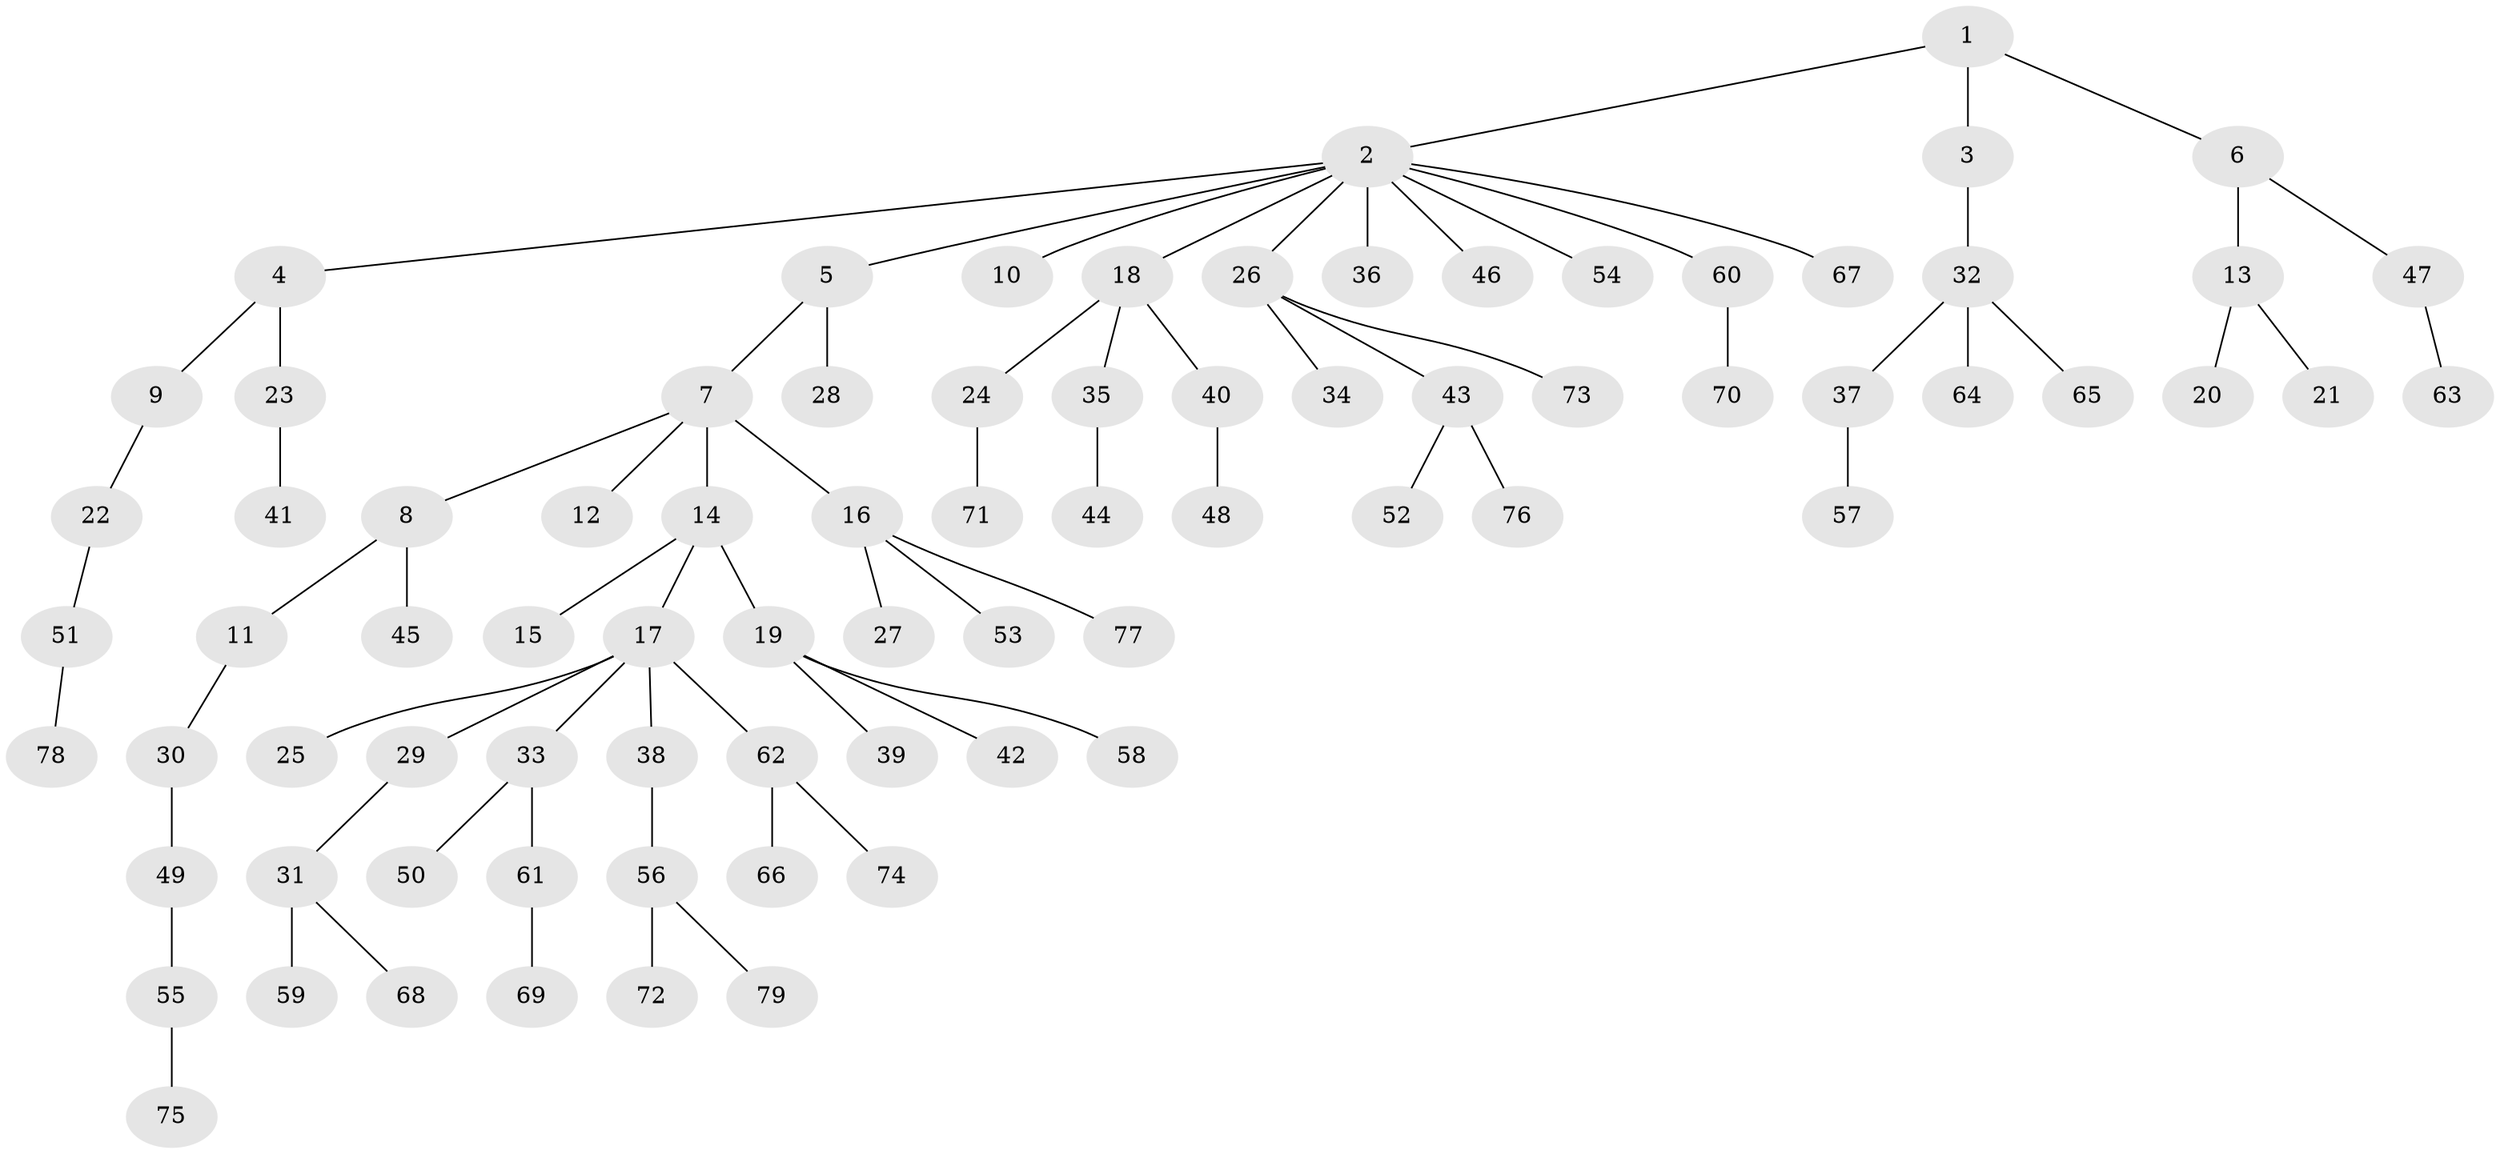 // Generated by graph-tools (version 1.1) at 2025/26/03/09/25 03:26:31]
// undirected, 79 vertices, 78 edges
graph export_dot {
graph [start="1"]
  node [color=gray90,style=filled];
  1;
  2;
  3;
  4;
  5;
  6;
  7;
  8;
  9;
  10;
  11;
  12;
  13;
  14;
  15;
  16;
  17;
  18;
  19;
  20;
  21;
  22;
  23;
  24;
  25;
  26;
  27;
  28;
  29;
  30;
  31;
  32;
  33;
  34;
  35;
  36;
  37;
  38;
  39;
  40;
  41;
  42;
  43;
  44;
  45;
  46;
  47;
  48;
  49;
  50;
  51;
  52;
  53;
  54;
  55;
  56;
  57;
  58;
  59;
  60;
  61;
  62;
  63;
  64;
  65;
  66;
  67;
  68;
  69;
  70;
  71;
  72;
  73;
  74;
  75;
  76;
  77;
  78;
  79;
  1 -- 2;
  1 -- 3;
  1 -- 6;
  2 -- 4;
  2 -- 5;
  2 -- 10;
  2 -- 18;
  2 -- 26;
  2 -- 36;
  2 -- 46;
  2 -- 54;
  2 -- 60;
  2 -- 67;
  3 -- 32;
  4 -- 9;
  4 -- 23;
  5 -- 7;
  5 -- 28;
  6 -- 13;
  6 -- 47;
  7 -- 8;
  7 -- 12;
  7 -- 14;
  7 -- 16;
  8 -- 11;
  8 -- 45;
  9 -- 22;
  11 -- 30;
  13 -- 20;
  13 -- 21;
  14 -- 15;
  14 -- 17;
  14 -- 19;
  16 -- 27;
  16 -- 53;
  16 -- 77;
  17 -- 25;
  17 -- 29;
  17 -- 33;
  17 -- 38;
  17 -- 62;
  18 -- 24;
  18 -- 35;
  18 -- 40;
  19 -- 39;
  19 -- 42;
  19 -- 58;
  22 -- 51;
  23 -- 41;
  24 -- 71;
  26 -- 34;
  26 -- 43;
  26 -- 73;
  29 -- 31;
  30 -- 49;
  31 -- 59;
  31 -- 68;
  32 -- 37;
  32 -- 64;
  32 -- 65;
  33 -- 50;
  33 -- 61;
  35 -- 44;
  37 -- 57;
  38 -- 56;
  40 -- 48;
  43 -- 52;
  43 -- 76;
  47 -- 63;
  49 -- 55;
  51 -- 78;
  55 -- 75;
  56 -- 72;
  56 -- 79;
  60 -- 70;
  61 -- 69;
  62 -- 66;
  62 -- 74;
}

